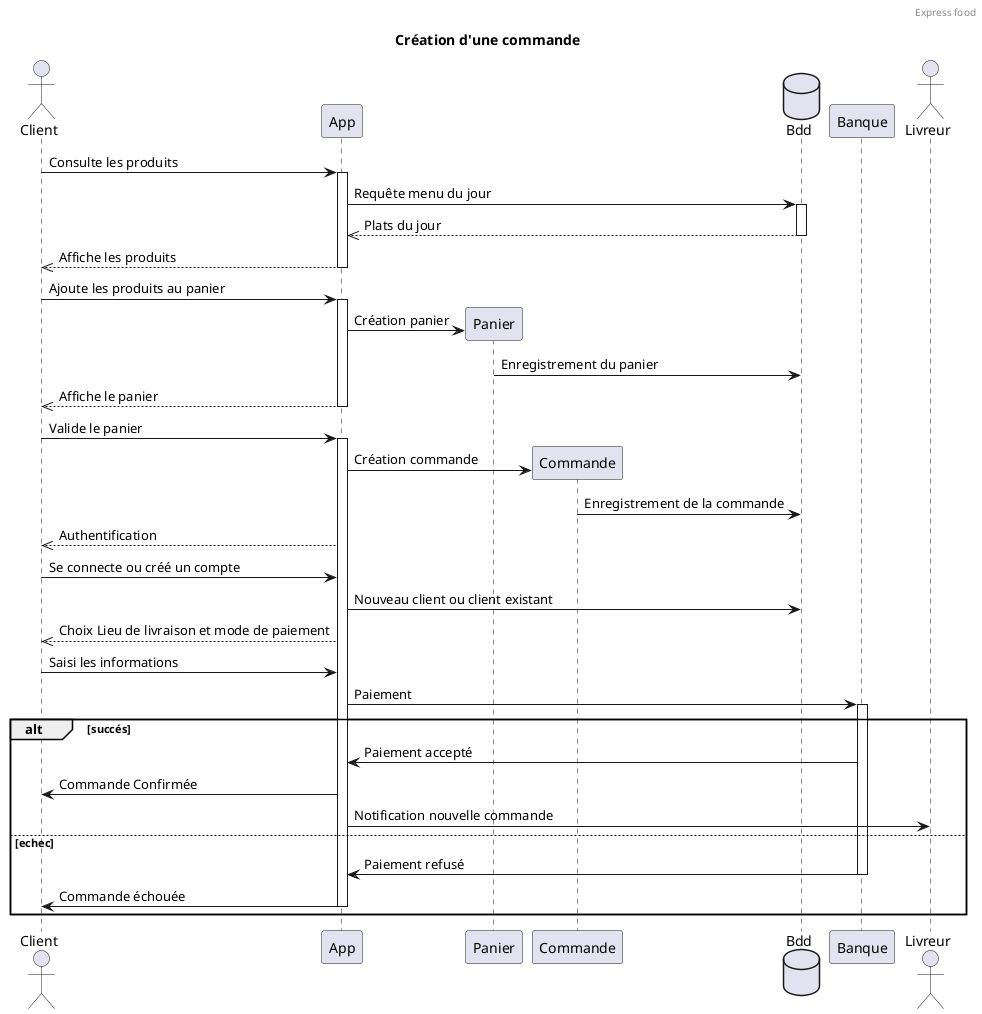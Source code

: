 @startuml
header Express food
title Création d'une commande
actor Client
participant App
participant Panier
participant Commande
database Bdd
participant Banque
actor Livreur
Client -> App: Consulte les produits
activate App
App -> Bdd:  Requête menu du jour
activate Bdd
Bdd -->> App: Plats du jour
deactivate Bdd
App -->> Client: Affiche les produits
deactivate App
Client -> App: Ajoute les produits au panier
activate App
create Panier
App -> Panier: Création panier
Panier -> Bdd: Enregistrement du panier
App -->> Client: Affiche le panier
deactivate App
Client -> App: Valide le panier
activate App
create Commande
App -> Commande: Création commande
Commande -> Bdd: Enregistrement de la commande
App -->> Client: Authentification
Client -> App: Se connecte ou créé un compte
App -> Bdd: Nouveau client ou client existant
App -->> Client: Choix Lieu de livraison et mode de paiement
Client -> App: Saisi les informations
App -> Banque: Paiement
alt succés
activate Banque
  Banque -> App: Paiement accepté
  App -> Client: Commande Confirmée
  App -> Livreur: Notification nouvelle commande
else echec
  Banque -> App: Paiement refusé
deactivate Banque
  App -> Client: Commande échouée
deactivate App
end
@enduml